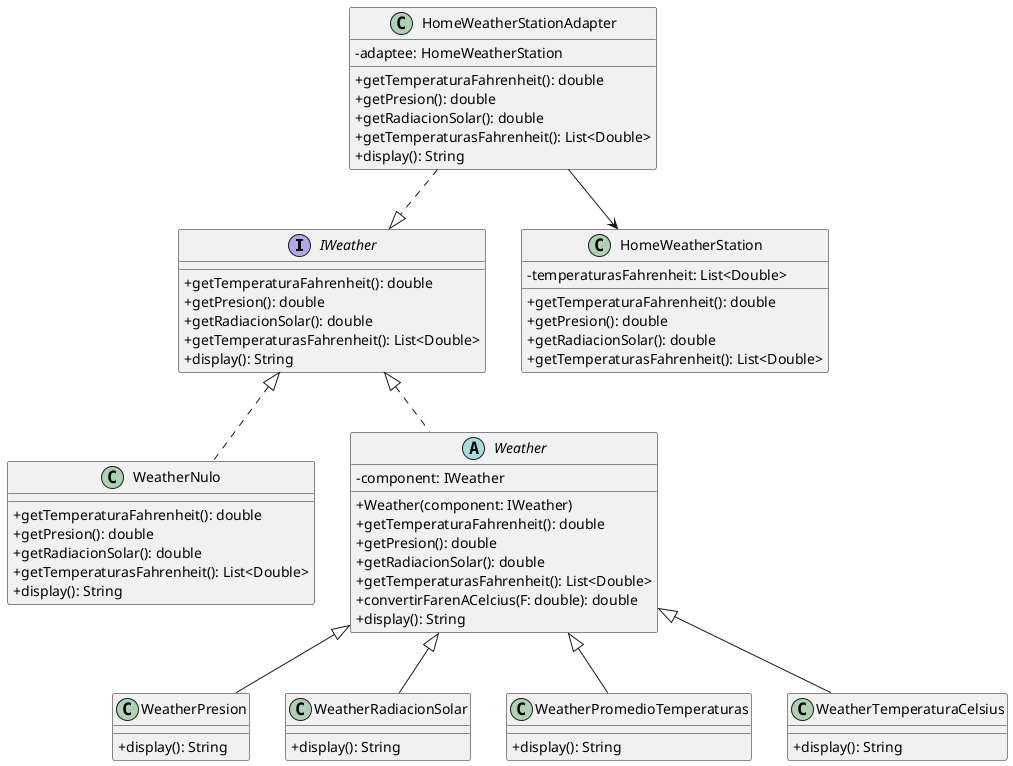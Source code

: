 @startuml
skinparam classAttributeIconSize 0


interface IWeather {
    +getTemperaturaFahrenheit(): double
    +getPresion(): double
    +getRadiacionSolar(): double
    +getTemperaturasFahrenheit(): List<Double>
    +display(): String
}

class HomeWeatherStation {
    -temperaturasFahrenheit: List<Double>
    +getTemperaturaFahrenheit(): double
    +getPresion(): double
    +getRadiacionSolar(): double
    +getTemperaturasFahrenheit(): List<Double>
}

class HomeWeatherStationAdapter {
    -adaptee: HomeWeatherStation
    +getTemperaturaFahrenheit(): double
    +getPresion(): double
    +getRadiacionSolar(): double
    +getTemperaturasFahrenheit(): List<Double>
    +display(): String
}

HomeWeatherStationAdapter --> HomeWeatherStation
HomeWeatherStationAdapter ..|> IWeather

' Null Object


class WeatherNulo implements IWeather {
    +getTemperaturaFahrenheit(): double
    +getPresion(): double
    +getRadiacionSolar(): double
    +getTemperaturasFahrenheit(): List<Double>
    +display(): String
}



' Decorator base


abstract class Weather implements IWeather{
    -component: IWeather
    +Weather(component: IWeather)
    +getTemperaturaFahrenheit(): double
    +getPresion(): double
    +getRadiacionSolar(): double
    +getTemperaturasFahrenheit(): List<Double>
    +convertirFarenACelcius(F: double): double
    +display(): String
}


' Decoradores concretos


class WeatherPresion extends Weather {
    +display(): String
}

class WeatherRadiacionSolar extends Weather {
    +display(): String
}

class WeatherPromedioTemperaturas extends Weather {
    +display(): String
}

class WeatherTemperaturaCelsius extends Weather {
    +display(): String
}


@enduml
